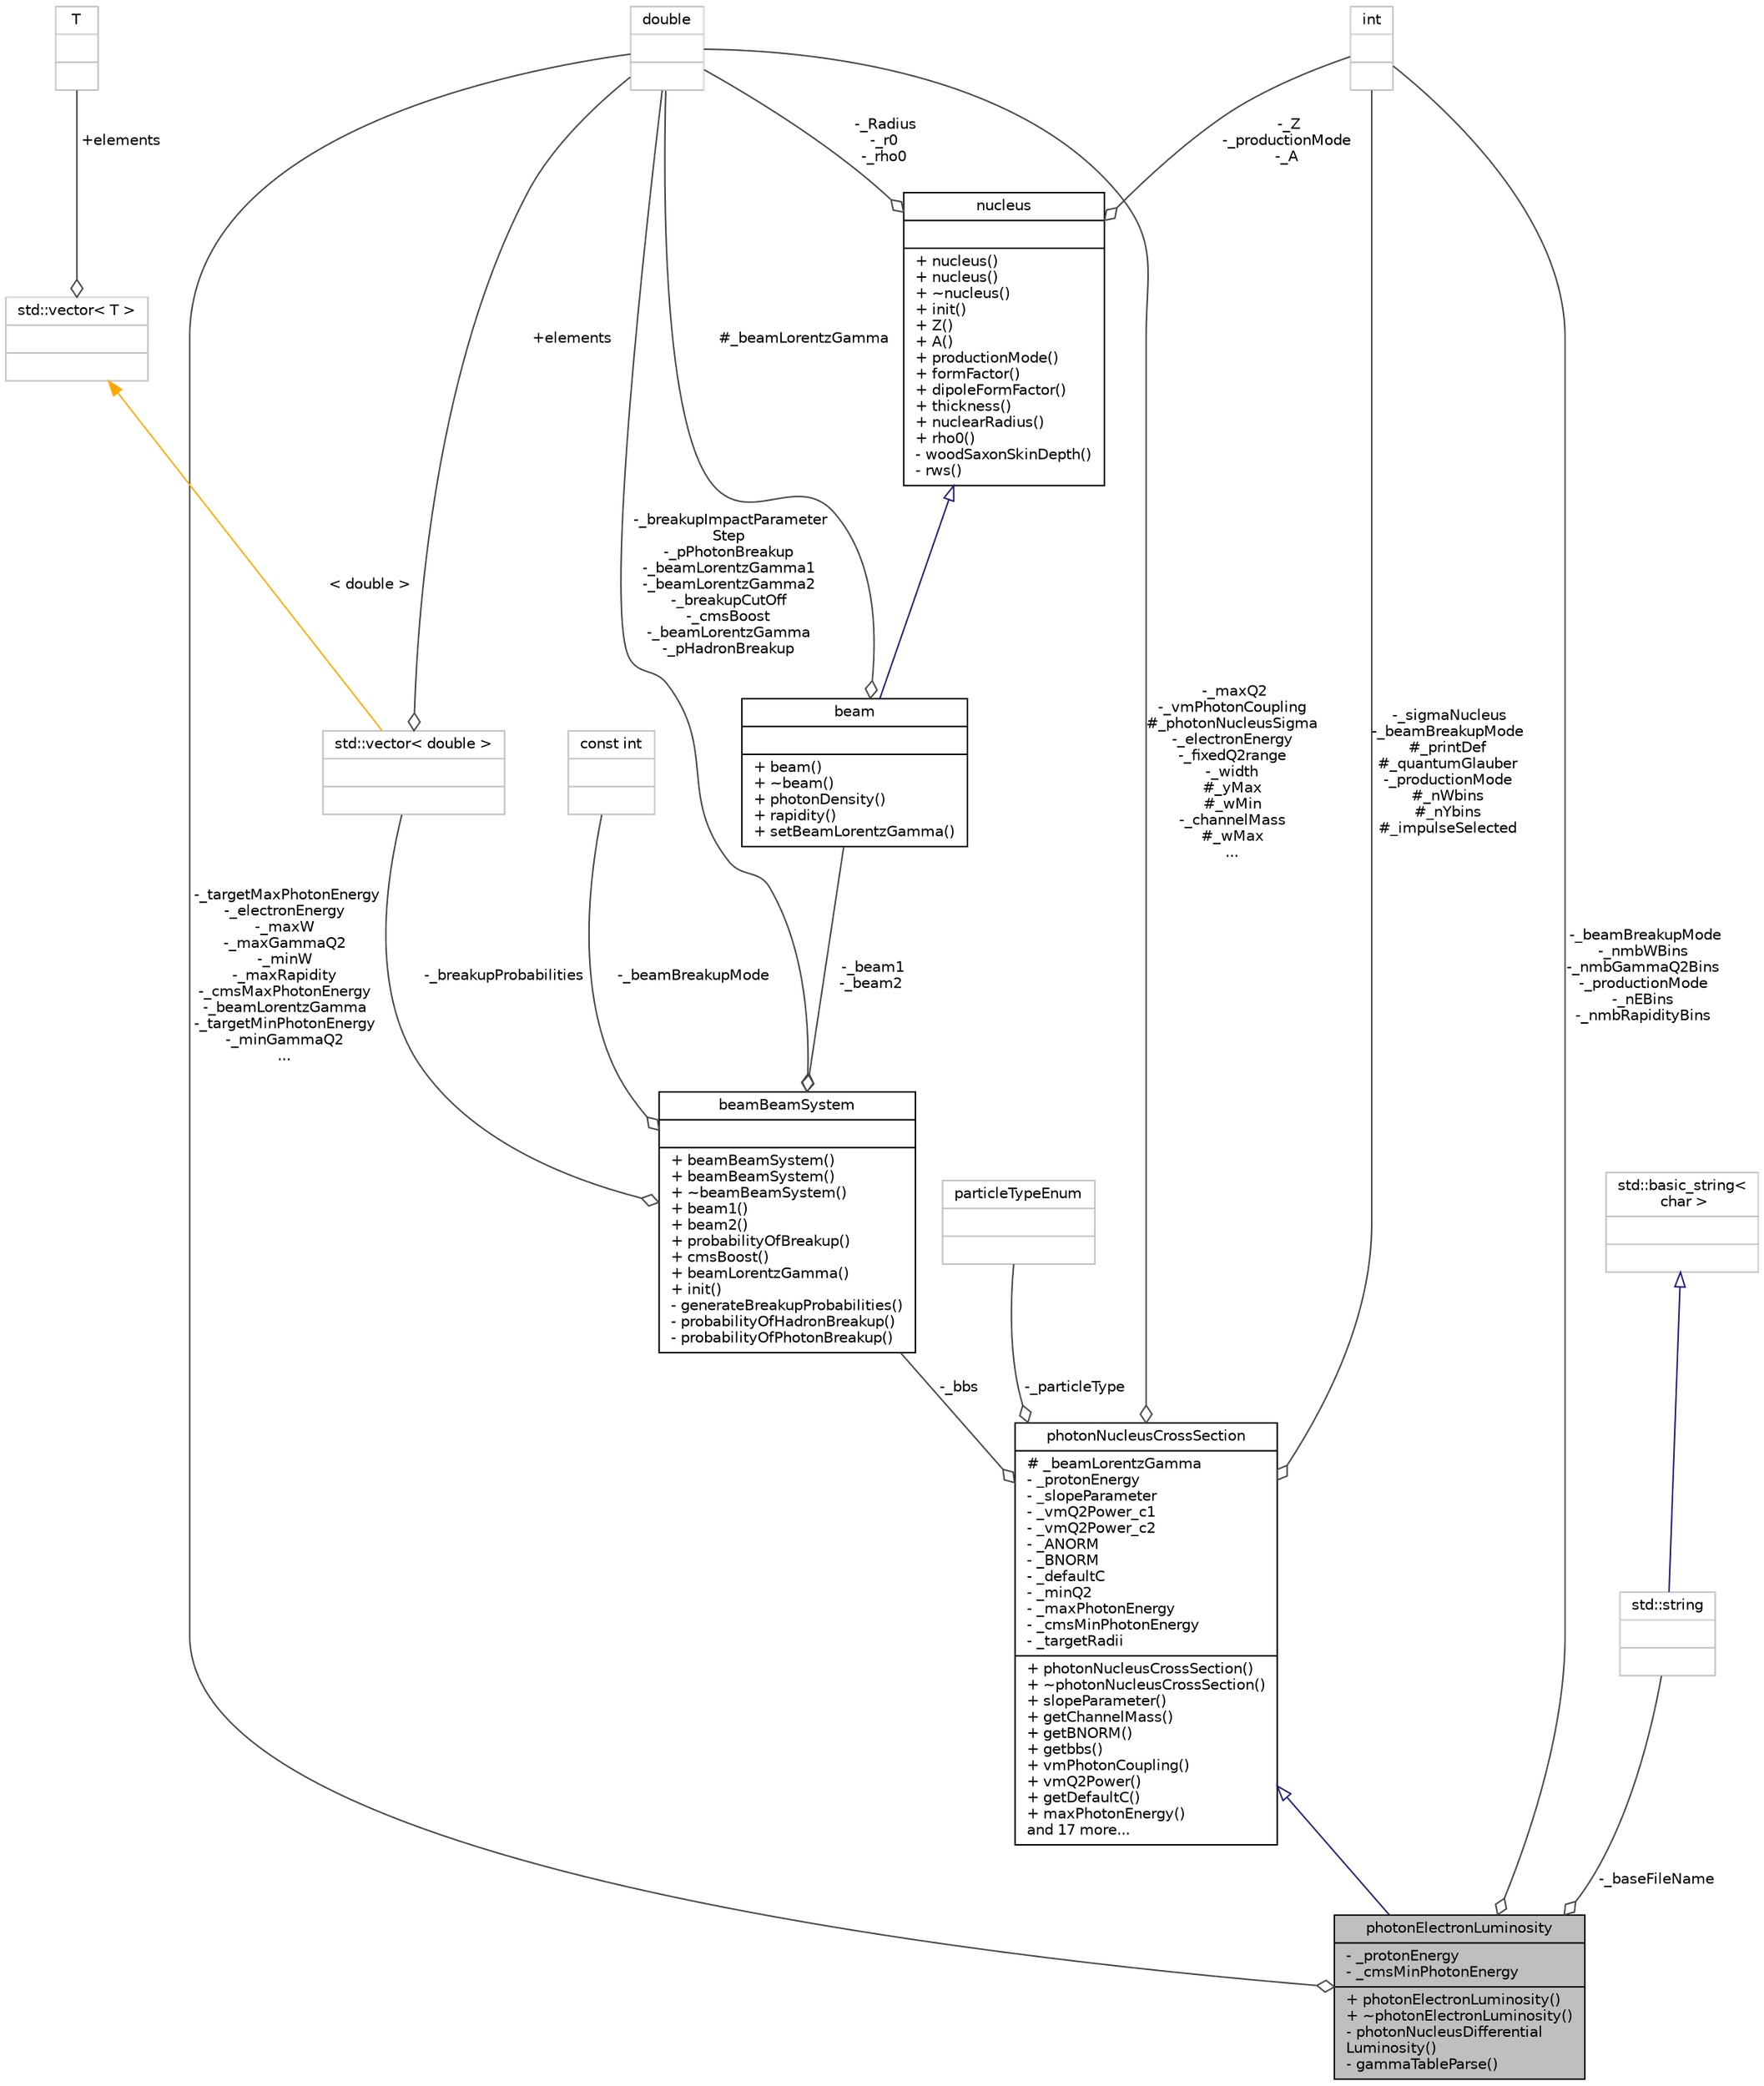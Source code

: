 digraph "photonElectronLuminosity"
{
 // LATEX_PDF_SIZE
  bgcolor="transparent";
  edge [fontname="Helvetica",fontsize="10",labelfontname="Helvetica",labelfontsize="10"];
  node [fontname="Helvetica",fontsize="10",shape=record];
  Node2 [label="{photonElectronLuminosity\n|- _protonEnergy\l- _cmsMinPhotonEnergy\l|+ photonElectronLuminosity()\l+ ~photonElectronLuminosity()\l- photonNucleusDifferential\lLuminosity()\l- gammaTableParse()\l}",height=0.2,width=0.4,color="black", fillcolor="grey75", style="filled", fontcolor="black",tooltip=" "];
  Node3 -> Node2 [dir="back",color="midnightblue",fontsize="10",style="solid",arrowtail="onormal",fontname="Helvetica"];
  Node3 [label="{photonNucleusCrossSection\n|# _beamLorentzGamma\l- _protonEnergy\l- _slopeParameter\l- _vmQ2Power_c1\l- _vmQ2Power_c2\l- _ANORM\l- _BNORM\l- _defaultC\l- _minQ2\l- _maxPhotonEnergy\l- _cmsMinPhotonEnergy\l- _targetRadii\l|+ photonNucleusCrossSection()\l+ ~photonNucleusCrossSection()\l+ slopeParameter()\l+ getChannelMass()\l+ getBNORM()\l+ getbbs()\l+ vmPhotonCoupling()\l+ vmQ2Power()\l+ getDefaultC()\l+ maxPhotonEnergy()\land 17 more...\l}",height=0.2,width=0.4,color="black",URL="$classphotonNucleusCrossSection.html",tooltip=" "];
  Node4 -> Node3 [color="grey25",fontsize="10",style="solid",label=" -_maxQ2\n-_vmPhotonCoupling\n#_photonNucleusSigma\n-_electronEnergy\n-_fixedQ2range\n-_width\n#_yMax\n#_wMin\n-_channelMass\n#_wMax\n..." ,arrowhead="odiamond",fontname="Helvetica"];
  Node4 [label="{double\n||}",height=0.2,width=0.4,color="grey75",tooltip=" "];
  Node5 -> Node3 [color="grey25",fontsize="10",style="solid",label=" -_sigmaNucleus\n-_beamBreakupMode\n#_printDef\n#_quantumGlauber\n-_productionMode\n#_nWbins\n#_nYbins\n#_impulseSelected" ,arrowhead="odiamond",fontname="Helvetica"];
  Node5 [label="{int\n||}",height=0.2,width=0.4,color="grey75",tooltip=" "];
  Node6 -> Node3 [color="grey25",fontsize="10",style="solid",label=" -_particleType" ,arrowhead="odiamond",fontname="Helvetica"];
  Node6 [label="{particleTypeEnum\n||}",height=0.2,width=0.4,color="grey75",tooltip=" "];
  Node7 -> Node3 [color="grey25",fontsize="10",style="solid",label=" -_bbs" ,arrowhead="odiamond",fontname="Helvetica"];
  Node7 [label="{beamBeamSystem\n||+ beamBeamSystem()\l+ beamBeamSystem()\l+ ~beamBeamSystem()\l+ beam1()\l+ beam2()\l+ probabilityOfBreakup()\l+ cmsBoost()\l+ beamLorentzGamma()\l+ init()\l- generateBreakupProbabilities()\l- probabilityOfHadronBreakup()\l- probabilityOfPhotonBreakup()\l}",height=0.2,width=0.4,color="black",URL="$classbeamBeamSystem.html",tooltip=" "];
  Node4 -> Node7 [color="grey25",fontsize="10",style="solid",label=" -_breakupImpactParameter\lStep\n-_pPhotonBreakup\n-_beamLorentzGamma1\n-_beamLorentzGamma2\n-_breakupCutOff\n-_cmsBoost\n-_beamLorentzGamma\n-_pHadronBreakup" ,arrowhead="odiamond",fontname="Helvetica"];
  Node8 -> Node7 [color="grey25",fontsize="10",style="solid",label=" -_beamBreakupMode" ,arrowhead="odiamond",fontname="Helvetica"];
  Node8 [label="{const int\n||}",height=0.2,width=0.4,color="grey75",tooltip=" "];
  Node9 -> Node7 [color="grey25",fontsize="10",style="solid",label=" -_beam1\n-_beam2" ,arrowhead="odiamond",fontname="Helvetica"];
  Node9 [label="{beam\n||+ beam()\l+ ~beam()\l+ photonDensity()\l+ rapidity()\l+ setBeamLorentzGamma()\l}",height=0.2,width=0.4,color="black",URL="$classbeam.html",tooltip=" "];
  Node10 -> Node9 [dir="back",color="midnightblue",fontsize="10",style="solid",arrowtail="onormal",fontname="Helvetica"];
  Node10 [label="{nucleus\n||+ nucleus()\l+ nucleus()\l+ ~nucleus()\l+ init()\l+ Z()\l+ A()\l+ productionMode()\l+ formFactor()\l+ dipoleFormFactor()\l+ thickness()\l+ nuclearRadius()\l+ rho0()\l- woodSaxonSkinDepth()\l- rws()\l}",height=0.2,width=0.4,color="black",URL="$classnucleus.html",tooltip=" "];
  Node4 -> Node10 [color="grey25",fontsize="10",style="solid",label=" -_Radius\n-_r0\n-_rho0" ,arrowhead="odiamond",fontname="Helvetica"];
  Node5 -> Node10 [color="grey25",fontsize="10",style="solid",label=" -_Z\n-_productionMode\n-_A" ,arrowhead="odiamond",fontname="Helvetica"];
  Node4 -> Node9 [color="grey25",fontsize="10",style="solid",label=" #_beamLorentzGamma" ,arrowhead="odiamond",fontname="Helvetica"];
  Node11 -> Node7 [color="grey25",fontsize="10",style="solid",label=" -_breakupProbabilities" ,arrowhead="odiamond",fontname="Helvetica"];
  Node11 [label="{std::vector\< double \>\n||}",height=0.2,width=0.4,color="grey75",tooltip=" "];
  Node4 -> Node11 [color="grey25",fontsize="10",style="solid",label=" +elements" ,arrowhead="odiamond",fontname="Helvetica"];
  Node12 -> Node11 [dir="back",color="orange",fontsize="10",style="solid",label=" \< double \>" ,fontname="Helvetica"];
  Node12 [label="{std::vector\< T \>\n||}",height=0.2,width=0.4,color="grey75",tooltip="STL class."];
  Node13 -> Node12 [color="grey25",fontsize="10",style="solid",label=" +elements" ,arrowhead="odiamond",fontname="Helvetica"];
  Node13 [label="{T\n||}",height=0.2,width=0.4,color="grey75",tooltip=" "];
  Node4 -> Node2 [color="grey25",fontsize="10",style="solid",label=" -_targetMaxPhotonEnergy\n-_electronEnergy\n-_maxW\n-_maxGammaQ2\n-_minW\n-_maxRapidity\n-_cmsMaxPhotonEnergy\n-_beamLorentzGamma\n-_targetMinPhotonEnergy\n-_minGammaQ2\n..." ,arrowhead="odiamond",fontname="Helvetica"];
  Node5 -> Node2 [color="grey25",fontsize="10",style="solid",label=" -_beamBreakupMode\n-_nmbWBins\n-_nmbGammaQ2Bins\n-_productionMode\n-_nEBins\n-_nmbRapidityBins" ,arrowhead="odiamond",fontname="Helvetica"];
  Node14 -> Node2 [color="grey25",fontsize="10",style="solid",label=" -_baseFileName" ,arrowhead="odiamond",fontname="Helvetica"];
  Node14 [label="{std::string\n||}",height=0.2,width=0.4,color="grey75",tooltip="STL class."];
  Node15 -> Node14 [dir="back",color="midnightblue",fontsize="10",style="solid",arrowtail="onormal",fontname="Helvetica"];
  Node15 [label="{std::basic_string\<\l char \>\n||}",height=0.2,width=0.4,color="grey75",tooltip="STL class."];
}
